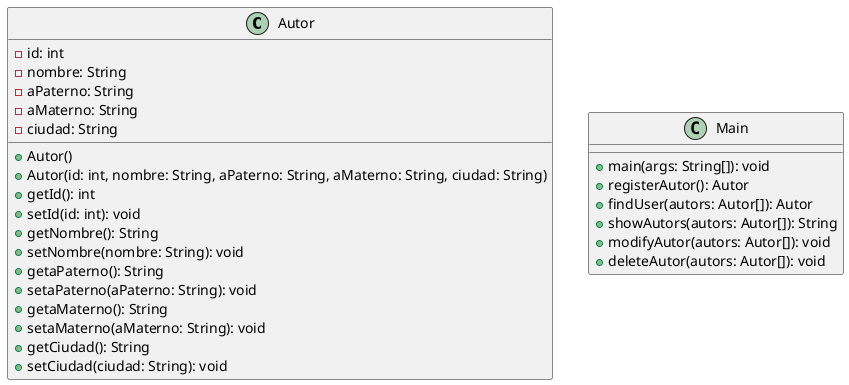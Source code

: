 @startuml
class Autor {
  - id: int
  - nombre: String
  - aPaterno: String
  - aMaterno: String
  - ciudad: String

  + Autor()
  + Autor(id: int, nombre: String, aPaterno: String, aMaterno: String, ciudad: String)
  + getId(): int
  + setId(id: int): void
  + getNombre(): String
  + setNombre(nombre: String): void
  + getaPaterno(): String
  + setaPaterno(aPaterno: String): void
  + getaMaterno(): String
  + setaMaterno(aMaterno: String): void
  + getCiudad(): String
  + setCiudad(ciudad: String): void
}

class Main {
  + main(args: String[]): void
  + registerAutor(): Autor
  + findUser(autors: Autor[]): Autor
  + showAutors(autors: Autor[]): String
  + modifyAutor(autors: Autor[]): void
  + deleteAutor(autors: Autor[]): void
}


@enduml